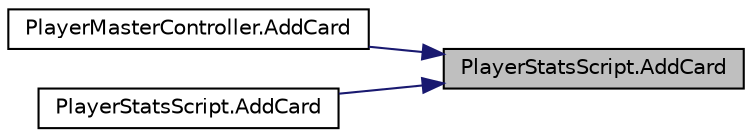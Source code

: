digraph "PlayerStatsScript.AddCard"
{
 // LATEX_PDF_SIZE
  edge [fontname="Helvetica",fontsize="10",labelfontname="Helvetica",labelfontsize="10"];
  node [fontname="Helvetica",fontsize="10",shape=record];
  rankdir="RL";
  Node1 [label="PlayerStatsScript.AddCard",height=0.2,width=0.4,color="black", fillcolor="grey75", style="filled", fontcolor="black",tooltip="Add a card to the player's deck"];
  Node1 -> Node2 [dir="back",color="midnightblue",fontsize="10",style="solid"];
  Node2 [label="PlayerMasterController.AddCard",height=0.2,width=0.4,color="black", fillcolor="white", style="filled",URL="$class_player_master_controller.html#ab42ac35f631ad5126bed911bbcd8383f",tooltip="Add a list of card to the player's deck"];
  Node1 -> Node3 [dir="back",color="midnightblue",fontsize="10",style="solid"];
  Node3 [label="PlayerStatsScript.AddCard",height=0.2,width=0.4,color="black", fillcolor="white", style="filled",URL="$class_player_stats_script.html#a53b9b6ed7fe6d057381e0101099ca363",tooltip="Add a list of card to the player's deck"];
}
